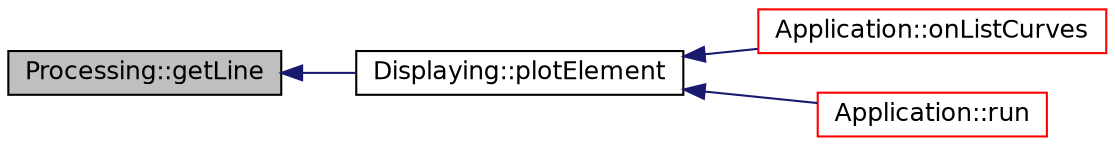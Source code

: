 digraph "Processing::getLine"
{
 // INTERACTIVE_SVG=YES
  edge [fontname="Helvetica",fontsize="12",labelfontname="Helvetica",labelfontsize="12"];
  node [fontname="Helvetica",fontsize="12",shape=record];
  rankdir="LR";
  Node1 [label="Processing::getLine",height=0.2,width=0.4,color="black", fillcolor="grey75", style="filled" fontcolor="black"];
  Node1 -> Node2 [dir="back",color="midnightblue",fontsize="12",style="solid",fontname="Helvetica"];
  Node2 [label="Displaying::plotElement",height=0.2,width=0.4,color="black", fillcolor="white", style="filled",URL="$a00003.html#a2eb8d02c398ddd7708260ec230ceafcc",tooltip="Plots Calibration curves. "];
  Node2 -> Node3 [dir="back",color="midnightblue",fontsize="12",style="solid",fontname="Helvetica"];
  Node3 [label="Application::onListCurves",height=0.2,width=0.4,color="red", fillcolor="white", style="filled",URL="$a00001.html#a4c314b290d0ecc615133d5bf6799b710",tooltip="Slot of clicking on Elements list in Calibration curve view. "];
  Node2 -> Node4 [dir="back",color="midnightblue",fontsize="12",style="solid",fontname="Helvetica"];
  Node4 [label="Application::run",height=0.2,width=0.4,color="red", fillcolor="white", style="filled",URL="$a00001.html#a68965449404743bf1add056784d6cf81",tooltip="Slot of clicking on proceed button. "];
}
